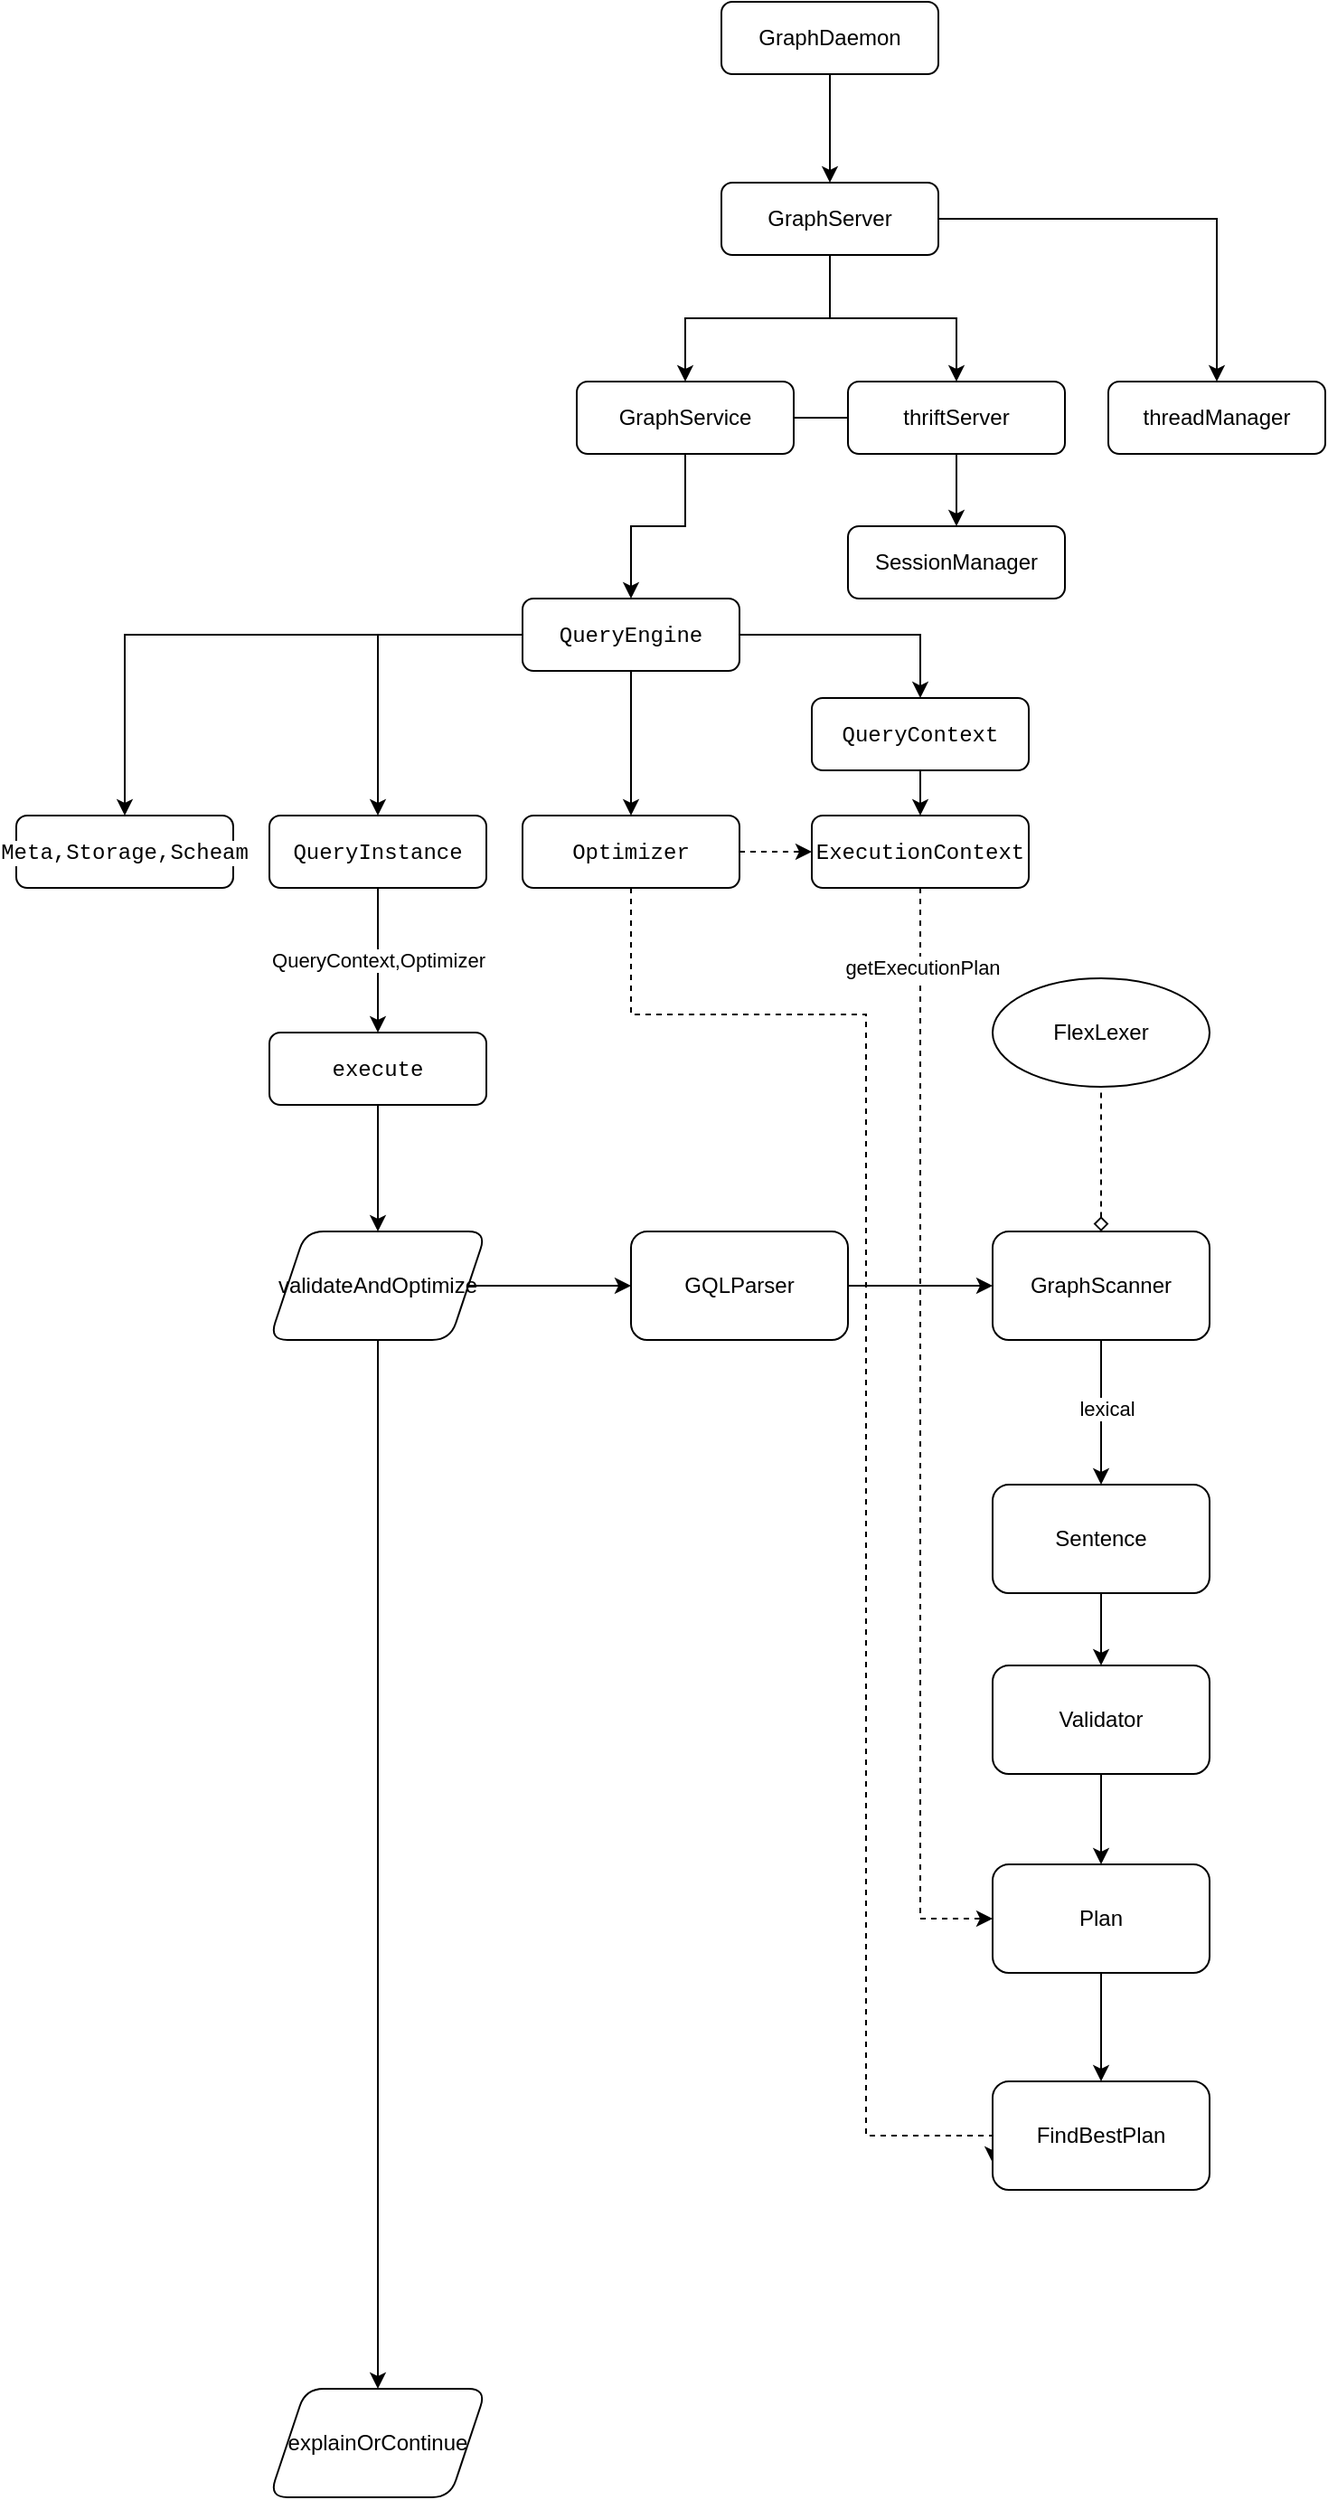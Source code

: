 <mxfile version="17.1.3" type="github">
  <diagram id="C5RBs43oDa-KdzZeNtuy" name="Page-1">
    <mxGraphModel dx="1715" dy="620" grid="1" gridSize="10" guides="1" tooltips="1" connect="1" arrows="1" fold="1" page="1" pageScale="1" pageWidth="827" pageHeight="1169" math="0" shadow="0">
      <root>
        <mxCell id="WIyWlLk6GJQsqaUBKTNV-0" />
        <mxCell id="WIyWlLk6GJQsqaUBKTNV-1" parent="WIyWlLk6GJQsqaUBKTNV-0" />
        <mxCell id="HO9UqnNJO0lN2mc4aFNj-12" value="" style="edgeStyle=orthogonalEdgeStyle;rounded=0;orthogonalLoop=1;jettySize=auto;html=1;" parent="WIyWlLk6GJQsqaUBKTNV-1" source="WIyWlLk6GJQsqaUBKTNV-3" target="HO9UqnNJO0lN2mc4aFNj-11" edge="1">
          <mxGeometry relative="1" as="geometry" />
        </mxCell>
        <mxCell id="HO9UqnNJO0lN2mc4aFNj-14" value="" style="edgeStyle=orthogonalEdgeStyle;rounded=0;orthogonalLoop=1;jettySize=auto;html=1;" parent="WIyWlLk6GJQsqaUBKTNV-1" source="WIyWlLk6GJQsqaUBKTNV-3" target="HO9UqnNJO0lN2mc4aFNj-13" edge="1">
          <mxGeometry relative="1" as="geometry" />
        </mxCell>
        <mxCell id="HO9UqnNJO0lN2mc4aFNj-17" value="" style="edgeStyle=orthogonalEdgeStyle;rounded=0;orthogonalLoop=1;jettySize=auto;html=1;" parent="WIyWlLk6GJQsqaUBKTNV-1" source="WIyWlLk6GJQsqaUBKTNV-3" target="HO9UqnNJO0lN2mc4aFNj-16" edge="1">
          <mxGeometry relative="1" as="geometry" />
        </mxCell>
        <mxCell id="WIyWlLk6GJQsqaUBKTNV-3" value="GraphServer" style="rounded=1;whiteSpace=wrap;html=1;fontSize=12;glass=0;strokeWidth=1;shadow=0;" parent="WIyWlLk6GJQsqaUBKTNV-1" vertex="1">
          <mxGeometry x="140" y="260" width="120" height="40" as="geometry" />
        </mxCell>
        <mxCell id="HO9UqnNJO0lN2mc4aFNj-5" style="edgeStyle=orthogonalEdgeStyle;rounded=0;orthogonalLoop=1;jettySize=auto;html=1;exitX=0.5;exitY=1;exitDx=0;exitDy=0;entryX=0.5;entryY=0;entryDx=0;entryDy=0;" parent="WIyWlLk6GJQsqaUBKTNV-1" source="HO9UqnNJO0lN2mc4aFNj-4" target="WIyWlLk6GJQsqaUBKTNV-3" edge="1">
          <mxGeometry relative="1" as="geometry" />
        </mxCell>
        <mxCell id="HO9UqnNJO0lN2mc4aFNj-4" value="GraphDaemon" style="rounded=1;whiteSpace=wrap;html=1;fontSize=12;glass=0;strokeWidth=1;shadow=0;" parent="WIyWlLk6GJQsqaUBKTNV-1" vertex="1">
          <mxGeometry x="140" y="160" width="120" height="40" as="geometry" />
        </mxCell>
        <mxCell id="HO9UqnNJO0lN2mc4aFNj-19" value="" style="edgeStyle=orthogonalEdgeStyle;rounded=0;orthogonalLoop=1;jettySize=auto;html=1;" parent="WIyWlLk6GJQsqaUBKTNV-1" source="HO9UqnNJO0lN2mc4aFNj-11" target="HO9UqnNJO0lN2mc4aFNj-18" edge="1">
          <mxGeometry relative="1" as="geometry" />
        </mxCell>
        <mxCell id="HO9UqnNJO0lN2mc4aFNj-22" value="" style="edgeStyle=orthogonalEdgeStyle;rounded=0;orthogonalLoop=1;jettySize=auto;html=1;" parent="WIyWlLk6GJQsqaUBKTNV-1" source="HO9UqnNJO0lN2mc4aFNj-11" target="HO9UqnNJO0lN2mc4aFNj-21" edge="1">
          <mxGeometry relative="1" as="geometry" />
        </mxCell>
        <mxCell id="HO9UqnNJO0lN2mc4aFNj-11" value="GraphService" style="rounded=1;whiteSpace=wrap;html=1;fontSize=12;glass=0;strokeWidth=1;shadow=0;" parent="WIyWlLk6GJQsqaUBKTNV-1" vertex="1">
          <mxGeometry x="60" y="370" width="120" height="40" as="geometry" />
        </mxCell>
        <mxCell id="HO9UqnNJO0lN2mc4aFNj-13" value="thriftServer" style="rounded=1;whiteSpace=wrap;html=1;fontSize=12;glass=0;strokeWidth=1;shadow=0;" parent="WIyWlLk6GJQsqaUBKTNV-1" vertex="1">
          <mxGeometry x="210" y="370" width="120" height="40" as="geometry" />
        </mxCell>
        <mxCell id="HO9UqnNJO0lN2mc4aFNj-16" value="threadManager" style="rounded=1;whiteSpace=wrap;html=1;fontSize=12;glass=0;strokeWidth=1;shadow=0;" parent="WIyWlLk6GJQsqaUBKTNV-1" vertex="1">
          <mxGeometry x="354" y="370" width="120" height="40" as="geometry" />
        </mxCell>
        <mxCell id="HO9UqnNJO0lN2mc4aFNj-24" value="" style="edgeStyle=orthogonalEdgeStyle;rounded=0;orthogonalLoop=1;jettySize=auto;html=1;fontColor=#000000;" parent="WIyWlLk6GJQsqaUBKTNV-1" source="HO9UqnNJO0lN2mc4aFNj-18" target="HO9UqnNJO0lN2mc4aFNj-23" edge="1">
          <mxGeometry relative="1" as="geometry" />
        </mxCell>
        <mxCell id="HO9UqnNJO0lN2mc4aFNj-26" value="" style="edgeStyle=orthogonalEdgeStyle;rounded=0;orthogonalLoop=1;jettySize=auto;html=1;fontColor=#000000;" parent="WIyWlLk6GJQsqaUBKTNV-1" source="HO9UqnNJO0lN2mc4aFNj-18" target="HO9UqnNJO0lN2mc4aFNj-25" edge="1">
          <mxGeometry relative="1" as="geometry" />
        </mxCell>
        <mxCell id="HO9UqnNJO0lN2mc4aFNj-28" value="" style="edgeStyle=orthogonalEdgeStyle;rounded=0;orthogonalLoop=1;jettySize=auto;html=1;fontColor=#000000;" parent="WIyWlLk6GJQsqaUBKTNV-1" source="HO9UqnNJO0lN2mc4aFNj-18" target="HO9UqnNJO0lN2mc4aFNj-27" edge="1">
          <mxGeometry relative="1" as="geometry" />
        </mxCell>
        <mxCell id="mnQVaKrW7Zhy4TvNJvaN-11" value="" style="edgeStyle=orthogonalEdgeStyle;rounded=0;orthogonalLoop=1;jettySize=auto;html=1;fontColor=#000000;startArrow=none;startFill=0;endArrow=classic;endFill=1;" parent="WIyWlLk6GJQsqaUBKTNV-1" source="HO9UqnNJO0lN2mc4aFNj-18" target="mnQVaKrW7Zhy4TvNJvaN-10" edge="1">
          <mxGeometry relative="1" as="geometry" />
        </mxCell>
        <mxCell id="HO9UqnNJO0lN2mc4aFNj-18" value="&lt;div style=&quot;font-family: &amp;#34;menlo&amp;#34; , &amp;#34;monaco&amp;#34; , &amp;#34;courier new&amp;#34; , monospace ; line-height: 18px&quot;&gt;&lt;span style=&quot;background-color: rgb(255 , 255 , 255)&quot;&gt;QueryEngine&lt;/span&gt;&lt;/div&gt;" style="rounded=1;whiteSpace=wrap;html=1;fontSize=12;glass=0;strokeWidth=1;shadow=0;" parent="WIyWlLk6GJQsqaUBKTNV-1" vertex="1">
          <mxGeometry x="30" y="490" width="120" height="40" as="geometry" />
        </mxCell>
        <mxCell id="HO9UqnNJO0lN2mc4aFNj-21" value="SessionManager" style="rounded=1;whiteSpace=wrap;html=1;fontSize=12;glass=0;strokeWidth=1;shadow=0;" parent="WIyWlLk6GJQsqaUBKTNV-1" vertex="1">
          <mxGeometry x="210" y="450" width="120" height="40" as="geometry" />
        </mxCell>
        <mxCell id="mnQVaKrW7Zhy4TvNJvaN-14" style="edgeStyle=orthogonalEdgeStyle;rounded=0;orthogonalLoop=1;jettySize=auto;html=1;fontColor=#000000;startArrow=none;startFill=0;endArrow=classic;endFill=1;dashed=1;entryX=0;entryY=0.75;entryDx=0;entryDy=0;" parent="WIyWlLk6GJQsqaUBKTNV-1" source="HO9UqnNJO0lN2mc4aFNj-23" target="mnQVaKrW7Zhy4TvNJvaN-12" edge="1">
          <mxGeometry relative="1" as="geometry">
            <mxPoint x="220" y="1350" as="targetPoint" />
            <Array as="points">
              <mxPoint x="90" y="720" />
              <mxPoint x="220" y="720" />
              <mxPoint x="220" y="1340" />
              <mxPoint x="290" y="1340" />
            </Array>
          </mxGeometry>
        </mxCell>
        <mxCell id="mnQVaKrW7Zhy4TvNJvaN-22" style="edgeStyle=orthogonalEdgeStyle;rounded=0;orthogonalLoop=1;jettySize=auto;html=1;dashed=1;fontColor=#000000;startArrow=none;startFill=0;endArrow=classic;endFill=1;" parent="WIyWlLk6GJQsqaUBKTNV-1" source="HO9UqnNJO0lN2mc4aFNj-23" target="mnQVaKrW7Zhy4TvNJvaN-18" edge="1">
          <mxGeometry relative="1" as="geometry" />
        </mxCell>
        <mxCell id="HO9UqnNJO0lN2mc4aFNj-23" value="&lt;div style=&quot;font-family: &amp;#34;menlo&amp;#34; , &amp;#34;monaco&amp;#34; , &amp;#34;courier new&amp;#34; , monospace ; line-height: 18px&quot;&gt;&lt;span style=&quot;background-color: rgb(255 , 255 , 255)&quot;&gt;Optimizer&lt;/span&gt;&lt;/div&gt;" style="rounded=1;whiteSpace=wrap;html=1;fontSize=12;glass=0;strokeWidth=1;shadow=0;" parent="WIyWlLk6GJQsqaUBKTNV-1" vertex="1">
          <mxGeometry x="30" y="610" width="120" height="40" as="geometry" />
        </mxCell>
        <mxCell id="HO9UqnNJO0lN2mc4aFNj-30" value="QueryContext,Optimizer" style="edgeStyle=orthogonalEdgeStyle;rounded=0;orthogonalLoop=1;jettySize=auto;html=1;fontColor=#000000;" parent="WIyWlLk6GJQsqaUBKTNV-1" source="HO9UqnNJO0lN2mc4aFNj-25" target="HO9UqnNJO0lN2mc4aFNj-29" edge="1">
          <mxGeometry relative="1" as="geometry" />
        </mxCell>
        <mxCell id="HO9UqnNJO0lN2mc4aFNj-25" value="&lt;div style=&quot;font-family: &amp;#34;menlo&amp;#34; , &amp;#34;monaco&amp;#34; , &amp;#34;courier new&amp;#34; , monospace ; line-height: 18px&quot;&gt;&lt;span style=&quot;background-color: rgb(255 , 255 , 255)&quot;&gt;QueryInstance&lt;/span&gt;&lt;/div&gt;" style="rounded=1;whiteSpace=wrap;html=1;fontSize=12;glass=0;strokeWidth=1;shadow=0;" parent="WIyWlLk6GJQsqaUBKTNV-1" vertex="1">
          <mxGeometry x="-110" y="610" width="120" height="40" as="geometry" />
        </mxCell>
        <mxCell id="HO9UqnNJO0lN2mc4aFNj-27" value="&lt;div style=&quot;font-family: &amp;#34;menlo&amp;#34; , &amp;#34;monaco&amp;#34; , &amp;#34;courier new&amp;#34; , monospace ; line-height: 18px&quot;&gt;&lt;span style=&quot;background-color: rgb(255 , 255 , 255)&quot;&gt;Meta,Storage,Scheam&lt;/span&gt;&lt;/div&gt;" style="rounded=1;whiteSpace=wrap;html=1;fontSize=12;glass=0;strokeWidth=1;shadow=0;" parent="WIyWlLk6GJQsqaUBKTNV-1" vertex="1">
          <mxGeometry x="-250" y="610" width="120" height="40" as="geometry" />
        </mxCell>
        <mxCell id="HO9UqnNJO0lN2mc4aFNj-36" value="" style="edgeStyle=orthogonalEdgeStyle;rounded=0;orthogonalLoop=1;jettySize=auto;html=1;fontColor=#000000;" parent="WIyWlLk6GJQsqaUBKTNV-1" source="HO9UqnNJO0lN2mc4aFNj-29" target="HO9UqnNJO0lN2mc4aFNj-35" edge="1">
          <mxGeometry relative="1" as="geometry" />
        </mxCell>
        <mxCell id="HO9UqnNJO0lN2mc4aFNj-29" value="&lt;div style=&quot;font-family: &amp;#34;menlo&amp;#34; , &amp;#34;monaco&amp;#34; , &amp;#34;courier new&amp;#34; , monospace ; line-height: 18px&quot;&gt;&lt;span style=&quot;background-color: rgb(255 , 255 , 255)&quot;&gt;execute&lt;/span&gt;&lt;/div&gt;" style="rounded=1;whiteSpace=wrap;html=1;fontSize=12;glass=0;strokeWidth=1;shadow=0;" parent="WIyWlLk6GJQsqaUBKTNV-1" vertex="1">
          <mxGeometry x="-110" y="730" width="120" height="40" as="geometry" />
        </mxCell>
        <mxCell id="HO9UqnNJO0lN2mc4aFNj-38" value="" style="edgeStyle=orthogonalEdgeStyle;rounded=0;orthogonalLoop=1;jettySize=auto;html=1;fontColor=#000000;" parent="WIyWlLk6GJQsqaUBKTNV-1" source="HO9UqnNJO0lN2mc4aFNj-35" target="HO9UqnNJO0lN2mc4aFNj-37" edge="1">
          <mxGeometry relative="1" as="geometry" />
        </mxCell>
        <mxCell id="HO9UqnNJO0lN2mc4aFNj-42" value="" style="edgeStyle=orthogonalEdgeStyle;rounded=0;orthogonalLoop=1;jettySize=auto;html=1;fontColor=#000000;" parent="WIyWlLk6GJQsqaUBKTNV-1" source="HO9UqnNJO0lN2mc4aFNj-35" target="HO9UqnNJO0lN2mc4aFNj-41" edge="1">
          <mxGeometry relative="1" as="geometry" />
        </mxCell>
        <mxCell id="HO9UqnNJO0lN2mc4aFNj-35" value="validateAndOptimize" style="shape=parallelogram;perimeter=parallelogramPerimeter;whiteSpace=wrap;html=1;fixedSize=1;rounded=1;glass=0;strokeWidth=1;shadow=0;" parent="WIyWlLk6GJQsqaUBKTNV-1" vertex="1">
          <mxGeometry x="-110" y="840" width="120" height="60" as="geometry" />
        </mxCell>
        <mxCell id="HO9UqnNJO0lN2mc4aFNj-75" value="" style="edgeStyle=orthogonalEdgeStyle;rounded=0;orthogonalLoop=1;jettySize=auto;html=1;fontColor=#000000;" parent="WIyWlLk6GJQsqaUBKTNV-1" source="HO9UqnNJO0lN2mc4aFNj-37" target="HO9UqnNJO0lN2mc4aFNj-74" edge="1">
          <mxGeometry relative="1" as="geometry" />
        </mxCell>
        <mxCell id="HO9UqnNJO0lN2mc4aFNj-37" value="GQLParser" style="whiteSpace=wrap;html=1;rounded=1;glass=0;strokeWidth=1;shadow=0;" parent="WIyWlLk6GJQsqaUBKTNV-1" vertex="1">
          <mxGeometry x="90" y="840" width="120" height="60" as="geometry" />
        </mxCell>
        <mxCell id="HO9UqnNJO0lN2mc4aFNj-41" value="explainOrContinue" style="shape=parallelogram;perimeter=parallelogramPerimeter;whiteSpace=wrap;html=1;fixedSize=1;rounded=1;glass=0;strokeWidth=1;shadow=0;" parent="WIyWlLk6GJQsqaUBKTNV-1" vertex="1">
          <mxGeometry x="-110" y="1480" width="120" height="60" as="geometry" />
        </mxCell>
        <mxCell id="mnQVaKrW7Zhy4TvNJvaN-1" value="" style="edgeStyle=orthogonalEdgeStyle;rounded=0;orthogonalLoop=1;jettySize=auto;html=1;fontColor=#000000;startArrow=diamond;startFill=0;endArrow=none;endFill=0;dashed=1;" parent="WIyWlLk6GJQsqaUBKTNV-1" source="HO9UqnNJO0lN2mc4aFNj-74" target="mnQVaKrW7Zhy4TvNJvaN-0" edge="1">
          <mxGeometry relative="1" as="geometry" />
        </mxCell>
        <mxCell id="mnQVaKrW7Zhy4TvNJvaN-5" value="" style="edgeStyle=orthogonalEdgeStyle;rounded=0;orthogonalLoop=1;jettySize=auto;html=1;fontColor=#000000;startArrow=none;startFill=0;endArrow=classic;endFill=1;" parent="WIyWlLk6GJQsqaUBKTNV-1" source="HO9UqnNJO0lN2mc4aFNj-74" target="mnQVaKrW7Zhy4TvNJvaN-4" edge="1">
          <mxGeometry relative="1" as="geometry" />
        </mxCell>
        <mxCell id="mnQVaKrW7Zhy4TvNJvaN-6" value="lexical" style="edgeLabel;html=1;align=center;verticalAlign=middle;resizable=0;points=[];fontColor=#000000;" parent="mnQVaKrW7Zhy4TvNJvaN-5" vertex="1" connectable="0">
          <mxGeometry x="-0.05" y="3" relative="1" as="geometry">
            <mxPoint as="offset" />
          </mxGeometry>
        </mxCell>
        <mxCell id="HO9UqnNJO0lN2mc4aFNj-74" value="GraphScanner" style="whiteSpace=wrap;html=1;rounded=1;glass=0;strokeWidth=1;shadow=0;" parent="WIyWlLk6GJQsqaUBKTNV-1" vertex="1">
          <mxGeometry x="290" y="840" width="120" height="60" as="geometry" />
        </mxCell>
        <mxCell id="mnQVaKrW7Zhy4TvNJvaN-0" value="FlexLexer" style="ellipse;whiteSpace=wrap;html=1;rounded=1;glass=0;strokeWidth=1;shadow=0;" parent="WIyWlLk6GJQsqaUBKTNV-1" vertex="1">
          <mxGeometry x="290" y="700" width="120" height="60" as="geometry" />
        </mxCell>
        <mxCell id="mnQVaKrW7Zhy4TvNJvaN-9" value="" style="edgeStyle=orthogonalEdgeStyle;rounded=0;orthogonalLoop=1;jettySize=auto;html=1;fontColor=#000000;startArrow=none;startFill=0;endArrow=classic;endFill=1;" parent="WIyWlLk6GJQsqaUBKTNV-1" source="mnQVaKrW7Zhy4TvNJvaN-4" target="mnQVaKrW7Zhy4TvNJvaN-8" edge="1">
          <mxGeometry relative="1" as="geometry" />
        </mxCell>
        <mxCell id="mnQVaKrW7Zhy4TvNJvaN-4" value="Sentence" style="whiteSpace=wrap;html=1;rounded=1;glass=0;strokeWidth=1;shadow=0;" parent="WIyWlLk6GJQsqaUBKTNV-1" vertex="1">
          <mxGeometry x="290" y="980" width="120" height="60" as="geometry" />
        </mxCell>
        <mxCell id="KD41Kij7J4qmd1JlO2I6-4" style="edgeStyle=orthogonalEdgeStyle;rounded=0;orthogonalLoop=1;jettySize=auto;html=1;exitX=0.5;exitY=1;exitDx=0;exitDy=0;" edge="1" parent="WIyWlLk6GJQsqaUBKTNV-1" source="mnQVaKrW7Zhy4TvNJvaN-8" target="mnQVaKrW7Zhy4TvNJvaN-15">
          <mxGeometry relative="1" as="geometry" />
        </mxCell>
        <mxCell id="mnQVaKrW7Zhy4TvNJvaN-8" value="Validator" style="whiteSpace=wrap;html=1;rounded=1;glass=0;strokeWidth=1;shadow=0;" parent="WIyWlLk6GJQsqaUBKTNV-1" vertex="1">
          <mxGeometry x="290" y="1080" width="120" height="60" as="geometry" />
        </mxCell>
        <mxCell id="mnQVaKrW7Zhy4TvNJvaN-19" value="" style="edgeStyle=orthogonalEdgeStyle;rounded=0;orthogonalLoop=1;jettySize=auto;html=1;fontColor=#000000;startArrow=none;startFill=0;endArrow=classic;endFill=1;" parent="WIyWlLk6GJQsqaUBKTNV-1" source="mnQVaKrW7Zhy4TvNJvaN-10" target="mnQVaKrW7Zhy4TvNJvaN-18" edge="1">
          <mxGeometry relative="1" as="geometry" />
        </mxCell>
        <mxCell id="mnQVaKrW7Zhy4TvNJvaN-10" value="&lt;div style=&quot;font-family: &amp;#34;menlo&amp;#34; , &amp;#34;monaco&amp;#34; , &amp;#34;courier new&amp;#34; , monospace ; line-height: 18px&quot;&gt;&lt;span style=&quot;background-color: rgb(255 , 255 , 255)&quot;&gt;QueryContext&lt;/span&gt;&lt;/div&gt;" style="rounded=1;whiteSpace=wrap;html=1;fontSize=12;glass=0;strokeWidth=1;shadow=0;" parent="WIyWlLk6GJQsqaUBKTNV-1" vertex="1">
          <mxGeometry x="190" y="545" width="120" height="40" as="geometry" />
        </mxCell>
        <mxCell id="mnQVaKrW7Zhy4TvNJvaN-12" value="FindBestPlan" style="whiteSpace=wrap;html=1;rounded=1;glass=0;strokeWidth=1;shadow=0;" parent="WIyWlLk6GJQsqaUBKTNV-1" vertex="1">
          <mxGeometry x="290" y="1310" width="120" height="60" as="geometry" />
        </mxCell>
        <mxCell id="KD41Kij7J4qmd1JlO2I6-5" style="edgeStyle=orthogonalEdgeStyle;rounded=0;orthogonalLoop=1;jettySize=auto;html=1;exitX=0.5;exitY=1;exitDx=0;exitDy=0;" edge="1" parent="WIyWlLk6GJQsqaUBKTNV-1" source="mnQVaKrW7Zhy4TvNJvaN-15" target="mnQVaKrW7Zhy4TvNJvaN-12">
          <mxGeometry relative="1" as="geometry" />
        </mxCell>
        <mxCell id="mnQVaKrW7Zhy4TvNJvaN-15" value="Plan" style="whiteSpace=wrap;html=1;rounded=1;glass=0;strokeWidth=1;shadow=0;" parent="WIyWlLk6GJQsqaUBKTNV-1" vertex="1">
          <mxGeometry x="290" y="1190" width="120" height="60" as="geometry" />
        </mxCell>
        <mxCell id="mnQVaKrW7Zhy4TvNJvaN-20" style="edgeStyle=orthogonalEdgeStyle;rounded=0;orthogonalLoop=1;jettySize=auto;html=1;entryX=0;entryY=0.5;entryDx=0;entryDy=0;fontColor=#000000;startArrow=none;startFill=0;endArrow=classic;endFill=1;dashed=1;" parent="WIyWlLk6GJQsqaUBKTNV-1" source="mnQVaKrW7Zhy4TvNJvaN-18" target="mnQVaKrW7Zhy4TvNJvaN-15" edge="1">
          <mxGeometry relative="1" as="geometry" />
        </mxCell>
        <mxCell id="mnQVaKrW7Zhy4TvNJvaN-21" value="getExecutionPlan" style="edgeLabel;html=1;align=center;verticalAlign=middle;resizable=0;points=[];fontColor=#000000;" parent="mnQVaKrW7Zhy4TvNJvaN-20" vertex="1" connectable="0">
          <mxGeometry x="-0.855" y="1" relative="1" as="geometry">
            <mxPoint as="offset" />
          </mxGeometry>
        </mxCell>
        <mxCell id="mnQVaKrW7Zhy4TvNJvaN-18" value="&lt;div style=&quot;font-family: &amp;#34;menlo&amp;#34; , &amp;#34;monaco&amp;#34; , &amp;#34;courier new&amp;#34; , monospace ; line-height: 18px&quot;&gt;&lt;span style=&quot;background-color: rgb(255 , 255 , 255)&quot;&gt;ExecutionContext&lt;/span&gt;&lt;/div&gt;" style="rounded=1;whiteSpace=wrap;html=1;fontSize=12;glass=0;strokeWidth=1;shadow=0;" parent="WIyWlLk6GJQsqaUBKTNV-1" vertex="1">
          <mxGeometry x="190" y="610" width="120" height="40" as="geometry" />
        </mxCell>
      </root>
    </mxGraphModel>
  </diagram>
</mxfile>
